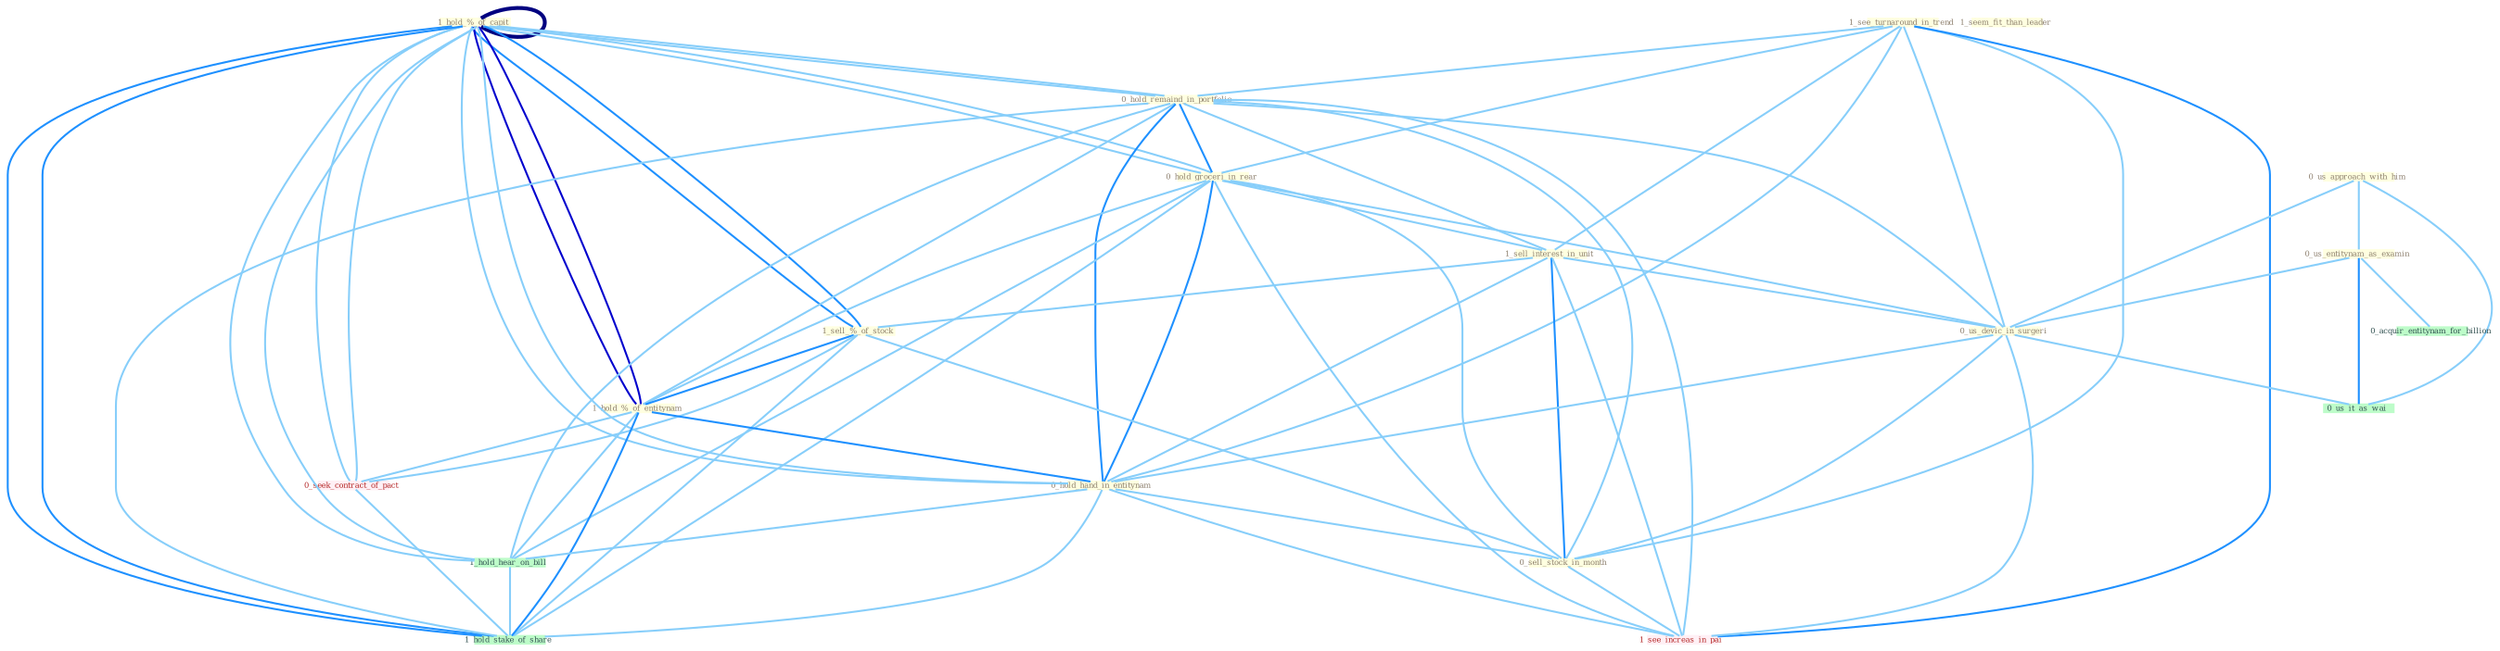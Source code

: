 Graph G{ 
    node
    [shape=polygon,style=filled,width=.5,height=.06,color="#BDFCC9",fixedsize=true,fontsize=4,
    fontcolor="#2f4f4f"];
    {node
    [color="#ffffe0", fontcolor="#8b7d6b"] "1_hold_%_of_capit " "1_hold_%_of_capit " "1_see_turnaround_in_trend " "0_us_approach_with_him " "1_seem_fit_than_leader " "0_hold_remaind_in_portfolio " "0_hold_groceri_in_rear " "0_us_entitynam_as_examin " "1_sell_interest_in_unit " "1_sell_%_of_stock " "1_hold_%_of_entitynam " "0_us_devic_in_surgeri " "0_hold_hand_in_entitynam " "0_sell_stock_in_month "}
{node [color="#fff0f5", fontcolor="#b22222"] "0_seek_contract_of_pact " "1_see_increas_in_pai "}
edge [color="#B0E2FF"];

	"1_hold_%_of_capit " -- "1_hold_%_of_capit " [w="4", style=bold, color="#000080", len=0.4];
	"1_hold_%_of_capit " -- "0_hold_remaind_in_portfolio " [w="1", color="#87cefa" ];
	"1_hold_%_of_capit " -- "0_hold_groceri_in_rear " [w="1", color="#87cefa" ];
	"1_hold_%_of_capit " -- "1_sell_%_of_stock " [w="2", color="#1e90ff" , len=0.8];
	"1_hold_%_of_capit " -- "1_hold_%_of_entitynam " [w="3", color="#0000cd" , len=0.6];
	"1_hold_%_of_capit " -- "0_hold_hand_in_entitynam " [w="1", color="#87cefa" ];
	"1_hold_%_of_capit " -- "0_seek_contract_of_pact " [w="1", color="#87cefa" ];
	"1_hold_%_of_capit " -- "1_hold_hear_on_bill " [w="1", color="#87cefa" ];
	"1_hold_%_of_capit " -- "1_hold_stake_of_share " [w="2", color="#1e90ff" , len=0.8];
	"1_hold_%_of_capit " -- "0_hold_remaind_in_portfolio " [w="1", color="#87cefa" ];
	"1_hold_%_of_capit " -- "0_hold_groceri_in_rear " [w="1", color="#87cefa" ];
	"1_hold_%_of_capit " -- "1_sell_%_of_stock " [w="2", color="#1e90ff" , len=0.8];
	"1_hold_%_of_capit " -- "1_hold_%_of_entitynam " [w="3", color="#0000cd" , len=0.6];
	"1_hold_%_of_capit " -- "0_hold_hand_in_entitynam " [w="1", color="#87cefa" ];
	"1_hold_%_of_capit " -- "0_seek_contract_of_pact " [w="1", color="#87cefa" ];
	"1_hold_%_of_capit " -- "1_hold_hear_on_bill " [w="1", color="#87cefa" ];
	"1_hold_%_of_capit " -- "1_hold_stake_of_share " [w="2", color="#1e90ff" , len=0.8];
	"1_see_turnaround_in_trend " -- "0_hold_remaind_in_portfolio " [w="1", color="#87cefa" ];
	"1_see_turnaround_in_trend " -- "0_hold_groceri_in_rear " [w="1", color="#87cefa" ];
	"1_see_turnaround_in_trend " -- "1_sell_interest_in_unit " [w="1", color="#87cefa" ];
	"1_see_turnaround_in_trend " -- "0_us_devic_in_surgeri " [w="1", color="#87cefa" ];
	"1_see_turnaround_in_trend " -- "0_hold_hand_in_entitynam " [w="1", color="#87cefa" ];
	"1_see_turnaround_in_trend " -- "0_sell_stock_in_month " [w="1", color="#87cefa" ];
	"1_see_turnaround_in_trend " -- "1_see_increas_in_pai " [w="2", color="#1e90ff" , len=0.8];
	"0_us_approach_with_him " -- "0_us_entitynam_as_examin " [w="1", color="#87cefa" ];
	"0_us_approach_with_him " -- "0_us_devic_in_surgeri " [w="1", color="#87cefa" ];
	"0_us_approach_with_him " -- "0_us_it_as_wai " [w="1", color="#87cefa" ];
	"0_hold_remaind_in_portfolio " -- "0_hold_groceri_in_rear " [w="2", color="#1e90ff" , len=0.8];
	"0_hold_remaind_in_portfolio " -- "1_sell_interest_in_unit " [w="1", color="#87cefa" ];
	"0_hold_remaind_in_portfolio " -- "1_hold_%_of_entitynam " [w="1", color="#87cefa" ];
	"0_hold_remaind_in_portfolio " -- "0_us_devic_in_surgeri " [w="1", color="#87cefa" ];
	"0_hold_remaind_in_portfolio " -- "0_hold_hand_in_entitynam " [w="2", color="#1e90ff" , len=0.8];
	"0_hold_remaind_in_portfolio " -- "0_sell_stock_in_month " [w="1", color="#87cefa" ];
	"0_hold_remaind_in_portfolio " -- "1_see_increas_in_pai " [w="1", color="#87cefa" ];
	"0_hold_remaind_in_portfolio " -- "1_hold_hear_on_bill " [w="1", color="#87cefa" ];
	"0_hold_remaind_in_portfolio " -- "1_hold_stake_of_share " [w="1", color="#87cefa" ];
	"0_hold_groceri_in_rear " -- "1_sell_interest_in_unit " [w="1", color="#87cefa" ];
	"0_hold_groceri_in_rear " -- "1_hold_%_of_entitynam " [w="1", color="#87cefa" ];
	"0_hold_groceri_in_rear " -- "0_us_devic_in_surgeri " [w="1", color="#87cefa" ];
	"0_hold_groceri_in_rear " -- "0_hold_hand_in_entitynam " [w="2", color="#1e90ff" , len=0.8];
	"0_hold_groceri_in_rear " -- "0_sell_stock_in_month " [w="1", color="#87cefa" ];
	"0_hold_groceri_in_rear " -- "1_see_increas_in_pai " [w="1", color="#87cefa" ];
	"0_hold_groceri_in_rear " -- "1_hold_hear_on_bill " [w="1", color="#87cefa" ];
	"0_hold_groceri_in_rear " -- "1_hold_stake_of_share " [w="1", color="#87cefa" ];
	"0_us_entitynam_as_examin " -- "0_us_devic_in_surgeri " [w="1", color="#87cefa" ];
	"0_us_entitynam_as_examin " -- "0_us_it_as_wai " [w="2", color="#1e90ff" , len=0.8];
	"0_us_entitynam_as_examin " -- "0_acquir_entitynam_for_billion " [w="1", color="#87cefa" ];
	"1_sell_interest_in_unit " -- "1_sell_%_of_stock " [w="1", color="#87cefa" ];
	"1_sell_interest_in_unit " -- "0_us_devic_in_surgeri " [w="1", color="#87cefa" ];
	"1_sell_interest_in_unit " -- "0_hold_hand_in_entitynam " [w="1", color="#87cefa" ];
	"1_sell_interest_in_unit " -- "0_sell_stock_in_month " [w="2", color="#1e90ff" , len=0.8];
	"1_sell_interest_in_unit " -- "1_see_increas_in_pai " [w="1", color="#87cefa" ];
	"1_sell_%_of_stock " -- "1_hold_%_of_entitynam " [w="2", color="#1e90ff" , len=0.8];
	"1_sell_%_of_stock " -- "0_sell_stock_in_month " [w="1", color="#87cefa" ];
	"1_sell_%_of_stock " -- "0_seek_contract_of_pact " [w="1", color="#87cefa" ];
	"1_sell_%_of_stock " -- "1_hold_stake_of_share " [w="1", color="#87cefa" ];
	"1_hold_%_of_entitynam " -- "0_hold_hand_in_entitynam " [w="2", color="#1e90ff" , len=0.8];
	"1_hold_%_of_entitynam " -- "0_seek_contract_of_pact " [w="1", color="#87cefa" ];
	"1_hold_%_of_entitynam " -- "1_hold_hear_on_bill " [w="1", color="#87cefa" ];
	"1_hold_%_of_entitynam " -- "1_hold_stake_of_share " [w="2", color="#1e90ff" , len=0.8];
	"0_us_devic_in_surgeri " -- "0_hold_hand_in_entitynam " [w="1", color="#87cefa" ];
	"0_us_devic_in_surgeri " -- "0_sell_stock_in_month " [w="1", color="#87cefa" ];
	"0_us_devic_in_surgeri " -- "0_us_it_as_wai " [w="1", color="#87cefa" ];
	"0_us_devic_in_surgeri " -- "1_see_increas_in_pai " [w="1", color="#87cefa" ];
	"0_hold_hand_in_entitynam " -- "0_sell_stock_in_month " [w="1", color="#87cefa" ];
	"0_hold_hand_in_entitynam " -- "1_see_increas_in_pai " [w="1", color="#87cefa" ];
	"0_hold_hand_in_entitynam " -- "1_hold_hear_on_bill " [w="1", color="#87cefa" ];
	"0_hold_hand_in_entitynam " -- "1_hold_stake_of_share " [w="1", color="#87cefa" ];
	"0_sell_stock_in_month " -- "1_see_increas_in_pai " [w="1", color="#87cefa" ];
	"0_seek_contract_of_pact " -- "1_hold_stake_of_share " [w="1", color="#87cefa" ];
	"1_hold_hear_on_bill " -- "1_hold_stake_of_share " [w="1", color="#87cefa" ];
}